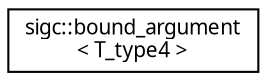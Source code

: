 digraph "Graphical Class Hierarchy"
{
  edge [fontname="Sans",fontsize="10",labelfontname="Sans",labelfontsize="10"];
  node [fontname="Sans",fontsize="10",shape=record];
  rankdir="LR";
  Node1 [label="sigc::bound_argument\l\< T_type4 \>",height=0.2,width=0.4,color="black", fillcolor="white", style="filled",URL="$classsigc_1_1bound__argument.html"];
}
